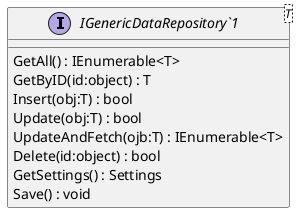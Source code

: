 @startuml
interface "IGenericDataRepository`1"<T> {
    GetAll() : IEnumerable<T>
    GetByID(id:object) : T
    Insert(obj:T) : bool
    Update(obj:T) : bool
    UpdateAndFetch(ojb:T) : IEnumerable<T>
    Delete(id:object) : bool
    GetSettings() : Settings
    Save() : void
}
@enduml
